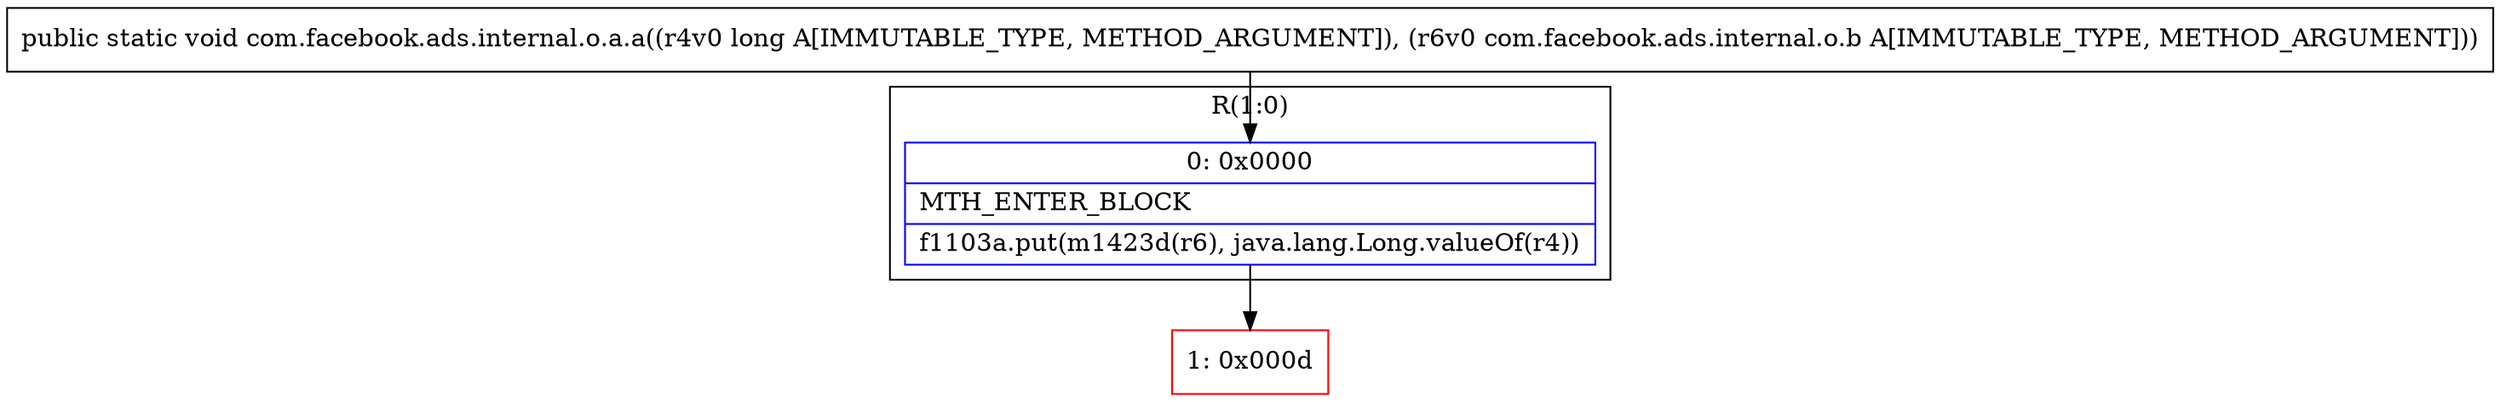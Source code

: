 digraph "CFG forcom.facebook.ads.internal.o.a.a(JLcom\/facebook\/ads\/internal\/o\/b;)V" {
subgraph cluster_Region_1316617989 {
label = "R(1:0)";
node [shape=record,color=blue];
Node_0 [shape=record,label="{0\:\ 0x0000|MTH_ENTER_BLOCK\l|f1103a.put(m1423d(r6), java.lang.Long.valueOf(r4))\l}"];
}
Node_1 [shape=record,color=red,label="{1\:\ 0x000d}"];
MethodNode[shape=record,label="{public static void com.facebook.ads.internal.o.a.a((r4v0 long A[IMMUTABLE_TYPE, METHOD_ARGUMENT]), (r6v0 com.facebook.ads.internal.o.b A[IMMUTABLE_TYPE, METHOD_ARGUMENT])) }"];
MethodNode -> Node_0;
Node_0 -> Node_1;
}

